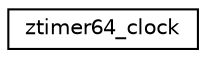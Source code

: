digraph "Graphical Class Hierarchy"
{
 // LATEX_PDF_SIZE
  edge [fontname="Helvetica",fontsize="10",labelfontname="Helvetica",labelfontsize="10"];
  node [fontname="Helvetica",fontsize="10",shape=record];
  rankdir="LR";
  Node0 [label="ztimer64_clock",height=0.2,width=0.4,color="black", fillcolor="white", style="filled",URL="$structztimer64__clock.html",tooltip="ztimer64 clock structure"];
}
